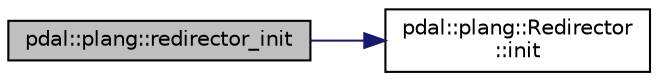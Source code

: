 digraph "pdal::plang::redirector_init"
{
  edge [fontname="Helvetica",fontsize="10",labelfontname="Helvetica",labelfontsize="10"];
  node [fontname="Helvetica",fontsize="10",shape=record];
  rankdir="LR";
  Node1 [label="pdal::plang::redirector_init",height=0.2,width=0.4,color="black", fillcolor="grey75", style="filled", fontcolor="black"];
  Node1 -> Node2 [color="midnightblue",fontsize="10",style="solid",fontname="Helvetica"];
  Node2 [label="pdal::plang::Redirector\l::init",height=0.2,width=0.4,color="black", fillcolor="white", style="filled",URL="$classpdal_1_1plang_1_1Redirector.html#aea1a52765dcb9f1332f85d384380c4b4"];
}
